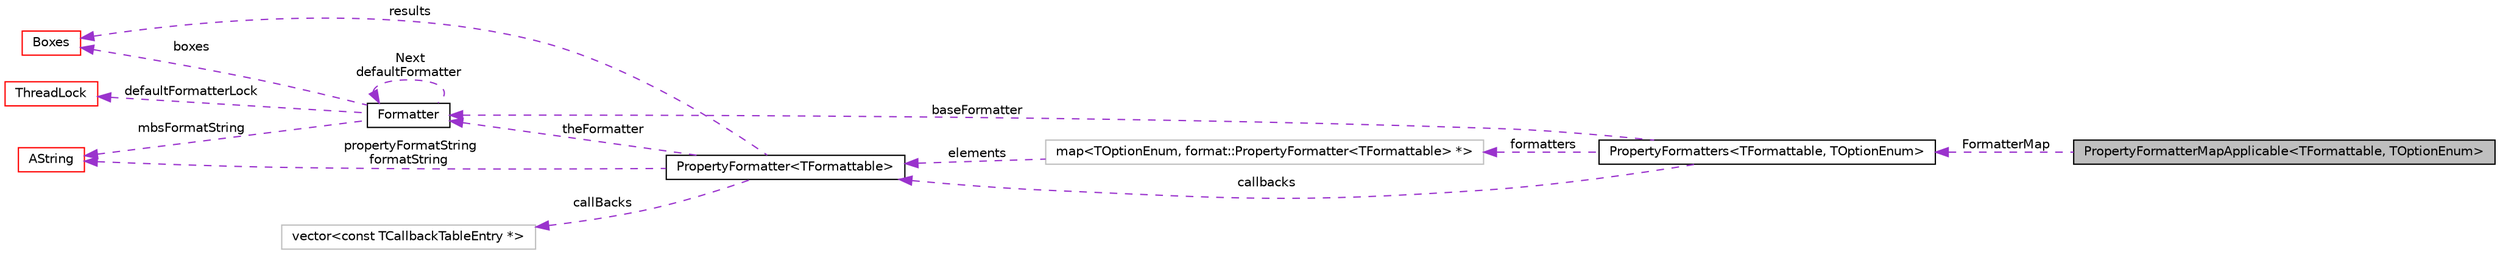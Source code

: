 digraph "PropertyFormatterMapApplicable&lt;TFormattable, TOptionEnum&gt;"
{
  edge [fontname="Helvetica",fontsize="10",labelfontname="Helvetica",labelfontsize="10"];
  node [fontname="Helvetica",fontsize="10",shape=record];
  rankdir="LR";
  Node1 [label="PropertyFormatterMapApplicable\<TFormattable, TOptionEnum\>",height=0.2,width=0.4,color="black", fillcolor="grey75", style="filled", fontcolor="black"];
  Node2 [label="PropertyFormatters\<TFormattable, TOptionEnum\>",height=0.2,width=0.4,color="black", fillcolor="white", style="filled",URL="$classaworx_1_1lib_1_1strings_1_1format_1_1PropertyFormatters.html"];
  Node17 [label="vector\<const TCallbackTableEntry *\>",height=0.2,width=0.4,color="grey75", fillcolor="white", style="filled"];
  Node18 [label="map\<TOptionEnum, format::PropertyFormatter\<TFormattable\> *\>",height=0.2,width=0.4,color="grey75", fillcolor="white", style="filled"];
  Node16 [label="PropertyFormatter\<TFormattable\>",height=0.2,width=0.4,color="black", fillcolor="white", style="filled",URL="$classaworx_1_1lib_1_1strings_1_1format_1_1PropertyFormatter.html"];
  Node2 -> Node1 [dir="back",color="darkorchid3",fontsize="10",style="dashed",label=" FormatterMap" ,fontname="Helvetica"];
  Node3 -> Node2 [dir="back",color="darkorchid3",fontsize="10",style="dashed",label=" baseFormatter" ,fontname="Helvetica"];
  Node3 -> Node3 [dir="back",color="darkorchid3",fontsize="10",style="dashed",label=" Next\ndefaultFormatter" ,fontname="Helvetica"];
  Node3 -> Node16 [dir="back",color="darkorchid3",fontsize="10",style="dashed",label=" theFormatter" ,fontname="Helvetica"];
  Node4 -> Node3 [dir="back",color="darkorchid3",fontsize="10",style="dashed",label=" mbsFormatString" ,fontname="Helvetica"];
  Node4 -> Node16 [dir="back",color="darkorchid3",fontsize="10",style="dashed",label=" propertyFormatString\nformatString" ,fontname="Helvetica"];
  Node7 -> Node3 [dir="back",color="darkorchid3",fontsize="10",style="dashed",label=" defaultFormatterLock" ,fontname="Helvetica"];
  Node13 -> Node3 [dir="back",color="darkorchid3",fontsize="10",style="dashed",label=" boxes" ,fontname="Helvetica"];
  Node13 -> Node16 [dir="back",color="darkorchid3",fontsize="10",style="dashed",label=" results" ,fontname="Helvetica"];
  Node16 -> Node2 [dir="back",color="darkorchid3",fontsize="10",style="dashed",label=" callbacks" ,fontname="Helvetica"];
  Node16 -> Node18 [dir="back",color="darkorchid3",fontsize="10",style="dashed",label=" elements" ,fontname="Helvetica"];
  Node17 -> Node16 [dir="back",color="darkorchid3",fontsize="10",style="dashed",label=" callBacks" ,fontname="Helvetica"];
  Node18 -> Node2 [dir="back",color="darkorchid3",fontsize="10",style="dashed",label=" formatters" ,fontname="Helvetica"];
  Node3 [label="Formatter",height=0.2,width=0.4,color="black", fillcolor="white", style="filled",URL="$classaworx_1_1lib_1_1strings_1_1format_1_1Formatter.html",tooltip="[DOX_ALIB_ENUM_META_DATA_SPECIFCATION_using_enum] "];
  Node4 [label="AString",height=0.2,width=0.4,color="red", fillcolor="white", style="filled",URL="$classaworx_1_1lib_1_1strings_1_1AString.html"];
  Node7 [label="ThreadLock",height=0.2,width=0.4,color="red", fillcolor="white", style="filled",URL="$classaworx_1_1lib_1_1threads_1_1ThreadLock.html"];
  Node13 [label="Boxes",height=0.2,width=0.4,color="red", fillcolor="white", style="filled",URL="$classaworx_1_1lib_1_1boxing_1_1Boxes.html"];
}

